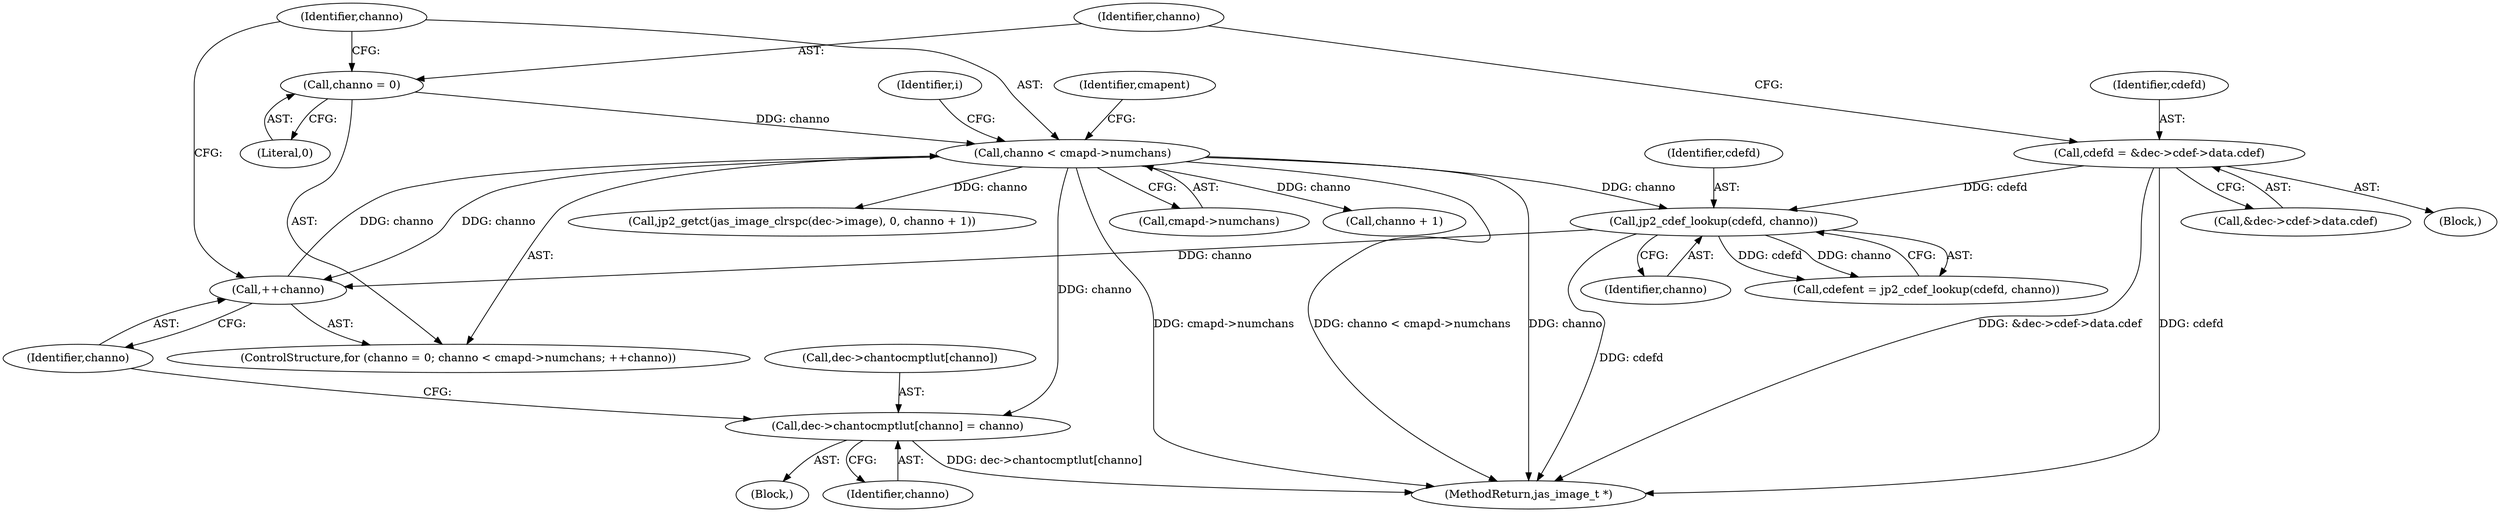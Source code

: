 digraph "0_jasper_d42b2388f7f8e0332c846675133acea151fc557a_33@array" {
"1000913" [label="(Call,dec->chantocmptlut[channo] = channo)"];
"1000890" [label="(Call,channo < cmapd->numchans)"];
"1000887" [label="(Call,channo = 0)"];
"1000895" [label="(Call,++channo)"];
"1001007" [label="(Call,jp2_cdef_lookup(cdefd, channo))"];
"1000876" [label="(Call,cdefd = &dec->cdef->data.cdef)"];
"1000889" [label="(Literal,0)"];
"1001009" [label="(Identifier,channo)"];
"1001265" [label="(MethodReturn,jas_image_t *)"];
"1000876" [label="(Call,cdefd = &dec->cdef->data.cdef)"];
"1000912" [label="(Block,)"];
"1000855" [label="(Block,)"];
"1000896" [label="(Identifier,channo)"];
"1000890" [label="(Call,channo < cmapd->numchans)"];
"1000913" [label="(Call,dec->chantocmptlut[channo] = channo)"];
"1001049" [label="(Identifier,i)"];
"1000891" [label="(Identifier,channo)"];
"1000895" [label="(Call,++channo)"];
"1001005" [label="(Call,cdefent = jp2_cdef_lookup(cdefd, channo))"];
"1000899" [label="(Identifier,cmapent)"];
"1000914" [label="(Call,dec->chantocmptlut[channo])"];
"1001044" [label="(Call,channo + 1)"];
"1000886" [label="(ControlStructure,for (channo = 0; channo < cmapd->numchans; ++channo))"];
"1000887" [label="(Call,channo = 0)"];
"1001038" [label="(Call,jp2_getct(jas_image_clrspc(dec->image), 0, channo + 1))"];
"1000877" [label="(Identifier,cdefd)"];
"1000888" [label="(Identifier,channo)"];
"1000878" [label="(Call,&dec->cdef->data.cdef)"];
"1000919" [label="(Identifier,channo)"];
"1000892" [label="(Call,cmapd->numchans)"];
"1001008" [label="(Identifier,cdefd)"];
"1001007" [label="(Call,jp2_cdef_lookup(cdefd, channo))"];
"1000913" -> "1000912"  [label="AST: "];
"1000913" -> "1000919"  [label="CFG: "];
"1000914" -> "1000913"  [label="AST: "];
"1000919" -> "1000913"  [label="AST: "];
"1000896" -> "1000913"  [label="CFG: "];
"1000913" -> "1001265"  [label="DDG: dec->chantocmptlut[channo]"];
"1000890" -> "1000913"  [label="DDG: channo"];
"1000890" -> "1000886"  [label="AST: "];
"1000890" -> "1000892"  [label="CFG: "];
"1000891" -> "1000890"  [label="AST: "];
"1000892" -> "1000890"  [label="AST: "];
"1000899" -> "1000890"  [label="CFG: "];
"1001049" -> "1000890"  [label="CFG: "];
"1000890" -> "1001265"  [label="DDG: channo"];
"1000890" -> "1001265"  [label="DDG: cmapd->numchans"];
"1000890" -> "1001265"  [label="DDG: channo < cmapd->numchans"];
"1000887" -> "1000890"  [label="DDG: channo"];
"1000895" -> "1000890"  [label="DDG: channo"];
"1000890" -> "1000895"  [label="DDG: channo"];
"1000890" -> "1001007"  [label="DDG: channo"];
"1000890" -> "1001038"  [label="DDG: channo"];
"1000890" -> "1001044"  [label="DDG: channo"];
"1000887" -> "1000886"  [label="AST: "];
"1000887" -> "1000889"  [label="CFG: "];
"1000888" -> "1000887"  [label="AST: "];
"1000889" -> "1000887"  [label="AST: "];
"1000891" -> "1000887"  [label="CFG: "];
"1000895" -> "1000886"  [label="AST: "];
"1000895" -> "1000896"  [label="CFG: "];
"1000896" -> "1000895"  [label="AST: "];
"1000891" -> "1000895"  [label="CFG: "];
"1001007" -> "1000895"  [label="DDG: channo"];
"1001007" -> "1001005"  [label="AST: "];
"1001007" -> "1001009"  [label="CFG: "];
"1001008" -> "1001007"  [label="AST: "];
"1001009" -> "1001007"  [label="AST: "];
"1001005" -> "1001007"  [label="CFG: "];
"1001007" -> "1001265"  [label="DDG: cdefd"];
"1001007" -> "1001005"  [label="DDG: cdefd"];
"1001007" -> "1001005"  [label="DDG: channo"];
"1000876" -> "1001007"  [label="DDG: cdefd"];
"1000876" -> "1000855"  [label="AST: "];
"1000876" -> "1000878"  [label="CFG: "];
"1000877" -> "1000876"  [label="AST: "];
"1000878" -> "1000876"  [label="AST: "];
"1000888" -> "1000876"  [label="CFG: "];
"1000876" -> "1001265"  [label="DDG: &dec->cdef->data.cdef"];
"1000876" -> "1001265"  [label="DDG: cdefd"];
}
